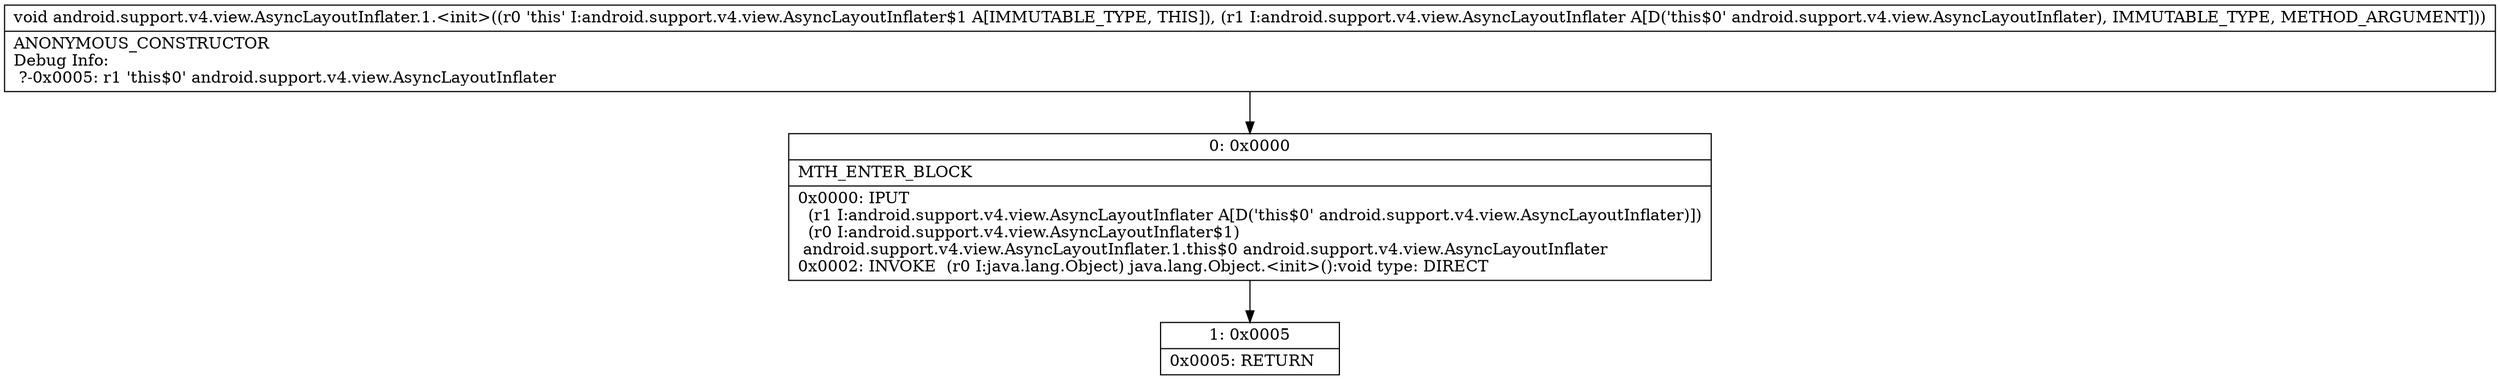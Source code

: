 digraph "CFG forandroid.support.v4.view.AsyncLayoutInflater.1.\<init\>(Landroid\/support\/v4\/view\/AsyncLayoutInflater;)V" {
Node_0 [shape=record,label="{0\:\ 0x0000|MTH_ENTER_BLOCK\l|0x0000: IPUT  \l  (r1 I:android.support.v4.view.AsyncLayoutInflater A[D('this$0' android.support.v4.view.AsyncLayoutInflater)])\l  (r0 I:android.support.v4.view.AsyncLayoutInflater$1)\l android.support.v4.view.AsyncLayoutInflater.1.this$0 android.support.v4.view.AsyncLayoutInflater \l0x0002: INVOKE  (r0 I:java.lang.Object) java.lang.Object.\<init\>():void type: DIRECT \l}"];
Node_1 [shape=record,label="{1\:\ 0x0005|0x0005: RETURN   \l}"];
MethodNode[shape=record,label="{void android.support.v4.view.AsyncLayoutInflater.1.\<init\>((r0 'this' I:android.support.v4.view.AsyncLayoutInflater$1 A[IMMUTABLE_TYPE, THIS]), (r1 I:android.support.v4.view.AsyncLayoutInflater A[D('this$0' android.support.v4.view.AsyncLayoutInflater), IMMUTABLE_TYPE, METHOD_ARGUMENT]))  | ANONYMOUS_CONSTRUCTOR\lDebug Info:\l  ?\-0x0005: r1 'this$0' android.support.v4.view.AsyncLayoutInflater\l}"];
MethodNode -> Node_0;
Node_0 -> Node_1;
}

